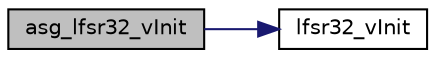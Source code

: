 digraph "asg_lfsr32_vInit"
{
 // INTERACTIVE_SVG=YES
 // LATEX_PDF_SIZE
  bgcolor="transparent";
  edge [fontname="Helvetica",fontsize="10",labelfontname="Helvetica",labelfontsize="10"];
  node [fontname="Helvetica",fontsize="10",shape=record];
  rankdir="LR";
  Node1 [label="asg_lfsr32_vInit",height=0.2,width=0.4,color="black", fillcolor="grey75", style="filled", fontcolor="black",tooltip="Initialize a asg_lfsr32_t structure using the default seeds."];
  Node1 -> Node2 [color="midnightblue",fontsize="10",style="solid",fontname="Helvetica"];
  Node2 [label="lfsr32_vInit",height=0.2,width=0.4,color="black",URL="$lfsr_8c.html#a6f2fc77ced6ad0b5962e44cd3463eb59",tooltip="Initialize a lfsr32_t structure using the default seed, LFSR32_SEED."];
}
